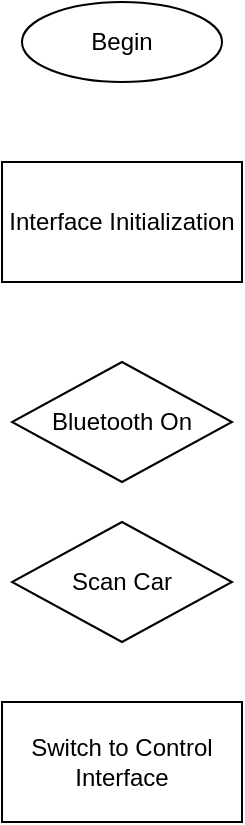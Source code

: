 <mxfile version="20.3.6" type="github"><diagram id="bC-EFQicYKDLpwhYfwMR" name="Page-1"><mxGraphModel dx="791" dy="907" grid="1" gridSize="10" guides="1" tooltips="1" connect="1" arrows="1" fold="1" page="1" pageScale="1" pageWidth="850" pageHeight="1100" math="0" shadow="0"><root><mxCell id="0"/><mxCell id="1" parent="0"/><mxCell id="1nmQWbH_pBqdqRvCSQqt-1" value="Begin" style="ellipse;whiteSpace=wrap;html=1;" vertex="1" parent="1"><mxGeometry x="540" y="30" width="100" height="40" as="geometry"/></mxCell><mxCell id="1nmQWbH_pBqdqRvCSQqt-3" value="Interface Initialization" style="rounded=0;whiteSpace=wrap;html=1;" vertex="1" parent="1"><mxGeometry x="530" y="110" width="120" height="60" as="geometry"/></mxCell><mxCell id="1nmQWbH_pBqdqRvCSQqt-4" value="Bluetooth On" style="rhombus;whiteSpace=wrap;html=1;" vertex="1" parent="1"><mxGeometry x="535" y="210" width="110" height="60" as="geometry"/></mxCell><mxCell id="1nmQWbH_pBqdqRvCSQqt-5" value="Scan Car" style="rhombus;whiteSpace=wrap;html=1;" vertex="1" parent="1"><mxGeometry x="535" y="290" width="110" height="60" as="geometry"/></mxCell><mxCell id="1nmQWbH_pBqdqRvCSQqt-8" value="Switch to Control Interface" style="rounded=0;whiteSpace=wrap;html=1;" vertex="1" parent="1"><mxGeometry x="530" y="380" width="120" height="60" as="geometry"/></mxCell></root></mxGraphModel></diagram></mxfile>